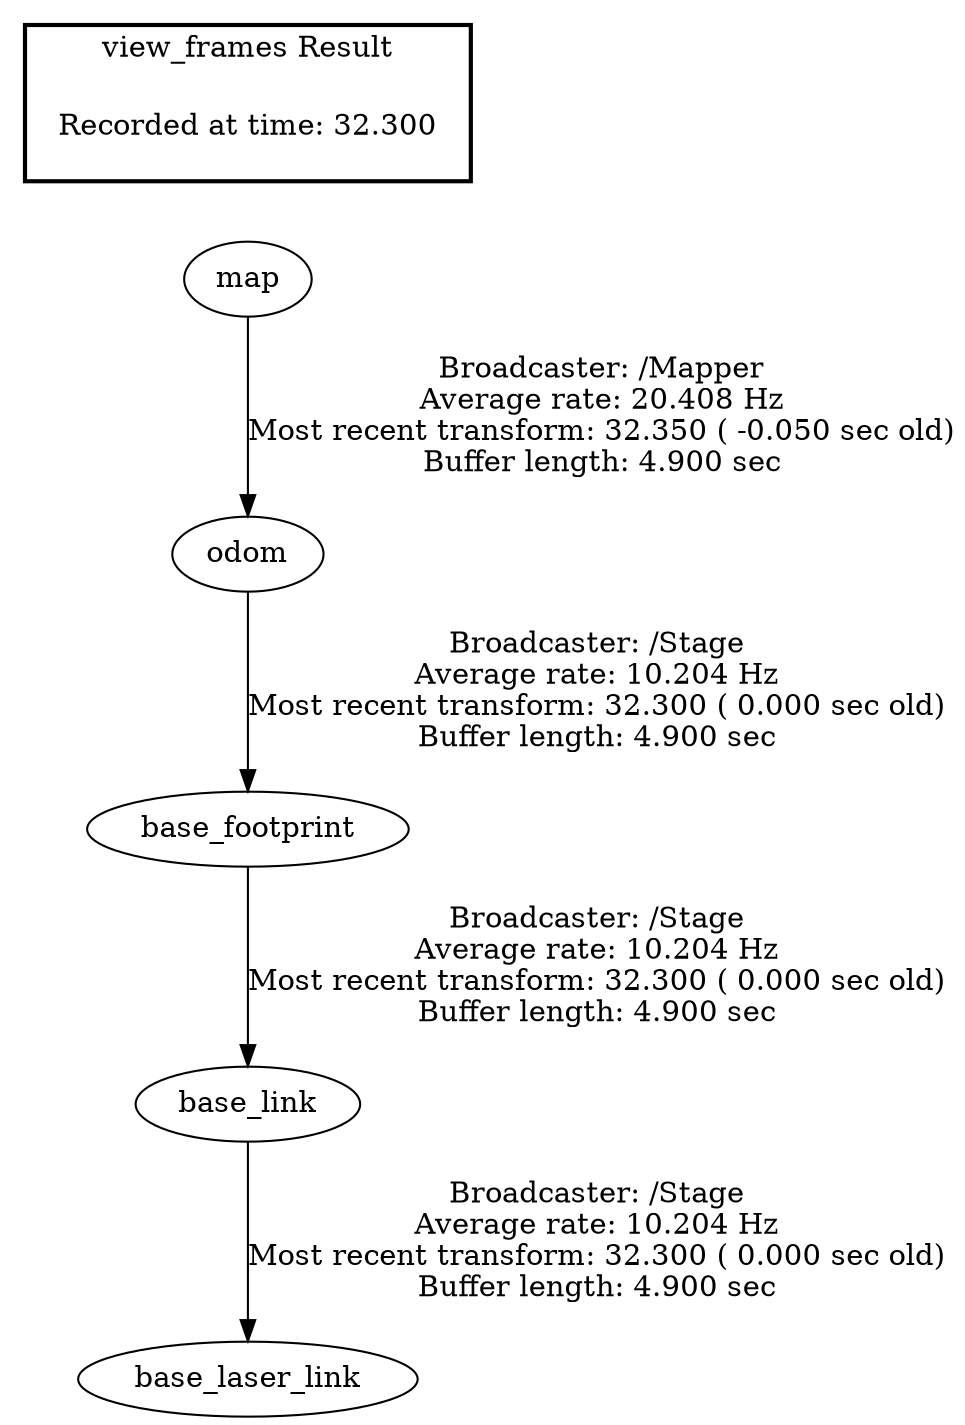 digraph G {
"base_link" -> "base_laser_link"[label="Broadcaster: /Stage\nAverage rate: 10.204 Hz\nMost recent transform: 32.300 ( 0.000 sec old)\nBuffer length: 4.900 sec\n"];
"base_footprint" -> "base_link"[label="Broadcaster: /Stage\nAverage rate: 10.204 Hz\nMost recent transform: 32.300 ( 0.000 sec old)\nBuffer length: 4.900 sec\n"];
"odom" -> "base_footprint"[label="Broadcaster: /Stage\nAverage rate: 10.204 Hz\nMost recent transform: 32.300 ( 0.000 sec old)\nBuffer length: 4.900 sec\n"];
"map" -> "odom"[label="Broadcaster: /Mapper\nAverage rate: 20.408 Hz\nMost recent transform: 32.350 ( -0.050 sec old)\nBuffer length: 4.900 sec\n"];
edge [style=invis];
 subgraph cluster_legend { style=bold; color=black; label ="view_frames Result";
"Recorded at time: 32.300"[ shape=plaintext ] ;
 }->"map";
}